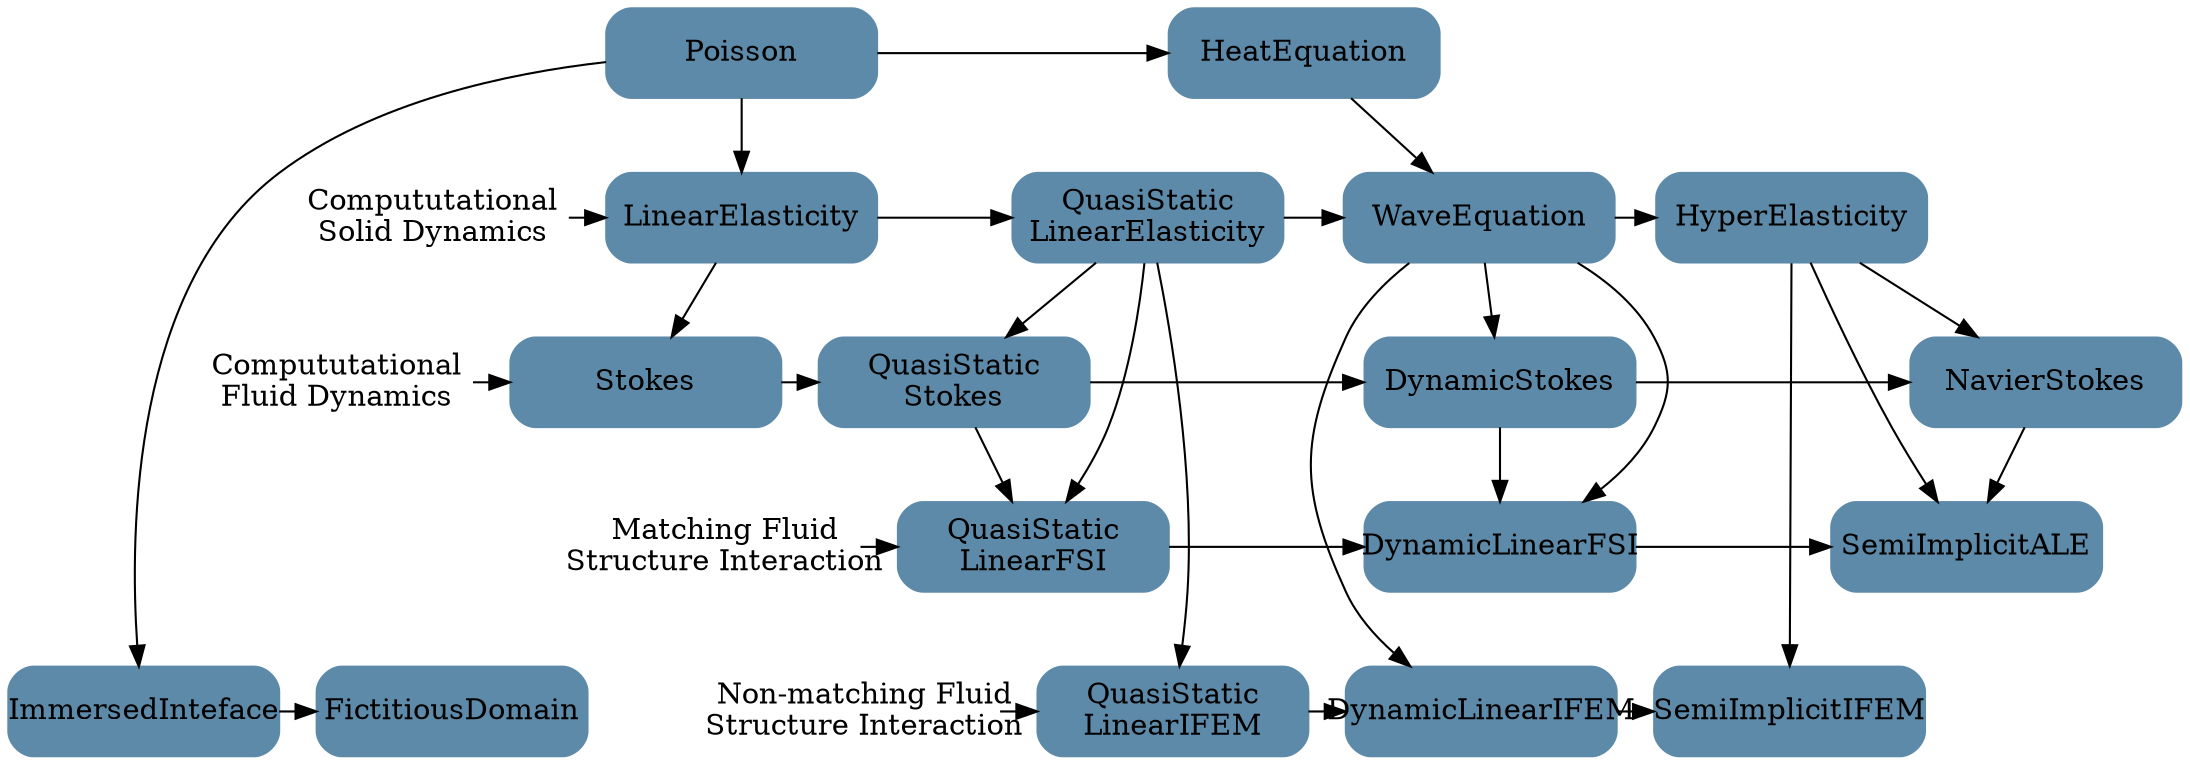 digraph FSISuite {
    // newrank=true;
    // bgcolor="transparent";
    // ratio="compress";
    // size="6,12";

    // edge [color="#FBEC5D", arrowsize=".8", penwidth="2"];
    node [color="#5D8AA8", fillcolor="#5D8AA8", shape=box,
        fixedsize=true, width="1.8", height=".6", style="filled,rounded"];
    
    {
        rank=min;
        Poisson [URL="\ref PDEs::Serial::Poisson"]; // First node.
        HeatEquation;
    }

    // Labels on the left
    { 
        rank = same;
        csd [label="Compututational\nSolid Dynamics", shape="none", style="", URL="\ref csd"];
        LinearElasticity [URL="\ref PDEs::Serial::LinearElasticity"];
        QuasiStaticLinearElasticity [label="QuasiStatic\nLinearElasticity"];
        WaveEquation;
        HyperElasticity;
    }

    {
        rank = same;
        cfd [label="Compututational\nFluid Dynamics", shape="none", style="", URL="\ref cfd"];
        Stokes;
        QuasiStaticStokes [label="QuasiStatic\nStokes"];
        DynamicStokes;
        NavierStokes;
    }

    {
        rank = same;
        fsi [label="Matching Fluid\nStructure Interaction", shape="none", style=""];
        QuasiStaticLinearFSI [label="QuasiStatic\nLinearFSI"];
        DynamicLinearFSI;
        SemiImplicitALE;
    }

     {
        rank = max;
        nmfsi [label="Non-matching Fluid\nStructure Interaction", shape="none", style=""];
        QuasiStaticLinearIFEM [label="QuasiStatic\nLinearIFEM"];
        DynamicLinearIFEM;
        SemiImplicitIFEM;
        ImmersedInteface;
        FictitiousDomain;
    }

    subgraph legends {
        csd;
        cfd;
        fsi;
    }

    // Vertical grouping
    subgraph cluster_0 {
        label="Static linear PDEs";
        Poisson -> LinearElasticity -> Stokes;
    }

    subgraph cluster_1 {
        label="Quasi-static linear PDEs";
        // QuasiStaticPoisson -> 
        QuasiStaticLinearElasticity ->
        QuasiStaticStokes -> QuasiStaticLinearFSI;
        QuasiStaticLinearFSI -> QuasiStaticLinearIFEM [style="invis"];
    }

    subgraph cluster_2 {
       label="Dynamic linear PDEs";
       HeatEquation -> WaveEquation -> 
       DynamicStokes -> DynamicLinearFSI;
       DynamicLinearFSI -> DynamicLinearIFEM [style="invis"];
    }

    subgraph cluster_3 {
       label="Dynamic non-linear PDEs";
       HyperElasticity -> NavierStokes -> SemiImplicitALE;
       SemiImplicitALE -> SemiImplicitIFEM [style="invis"];
    }

    // Horizontal grouping
    Poisson -> HeatEquation
    // QuasiStaticPoisson -> HeatEquation;

    // Solids
    csd -> LinearElasticity -> QuasiStaticLinearElasticity ->  WaveEquation -> HyperElasticity;

    // Fluids
    cfd -> Stokes -> QuasiStaticStokes -> DynamicStokes -> NavierStokes;

    // FSI
    fsi -> QuasiStaticLinearFSI  -> DynamicLinearFSI -> SemiImplicitALE;
    nmfsi -> QuasiStaticLinearIFEM  -> DynamicLinearIFEM -> SemiImplicitIFEM;

    QuasiStaticLinearElasticity -> {QuasiStaticLinearFSI, QuasiStaticLinearIFEM};

    WaveEquation -> {DynamicLinearFSI, DynamicLinearIFEM};

    HyperElasticity -> {SemiImplicitALE, SemiImplicitIFEM};

    Poisson -> ImmersedInteface  -> FictitiousDomain;
    // {NavierStokes, LinearElasticity} -> FictitiousDomain;
    // Poisson -> FictitiousDomain;
}